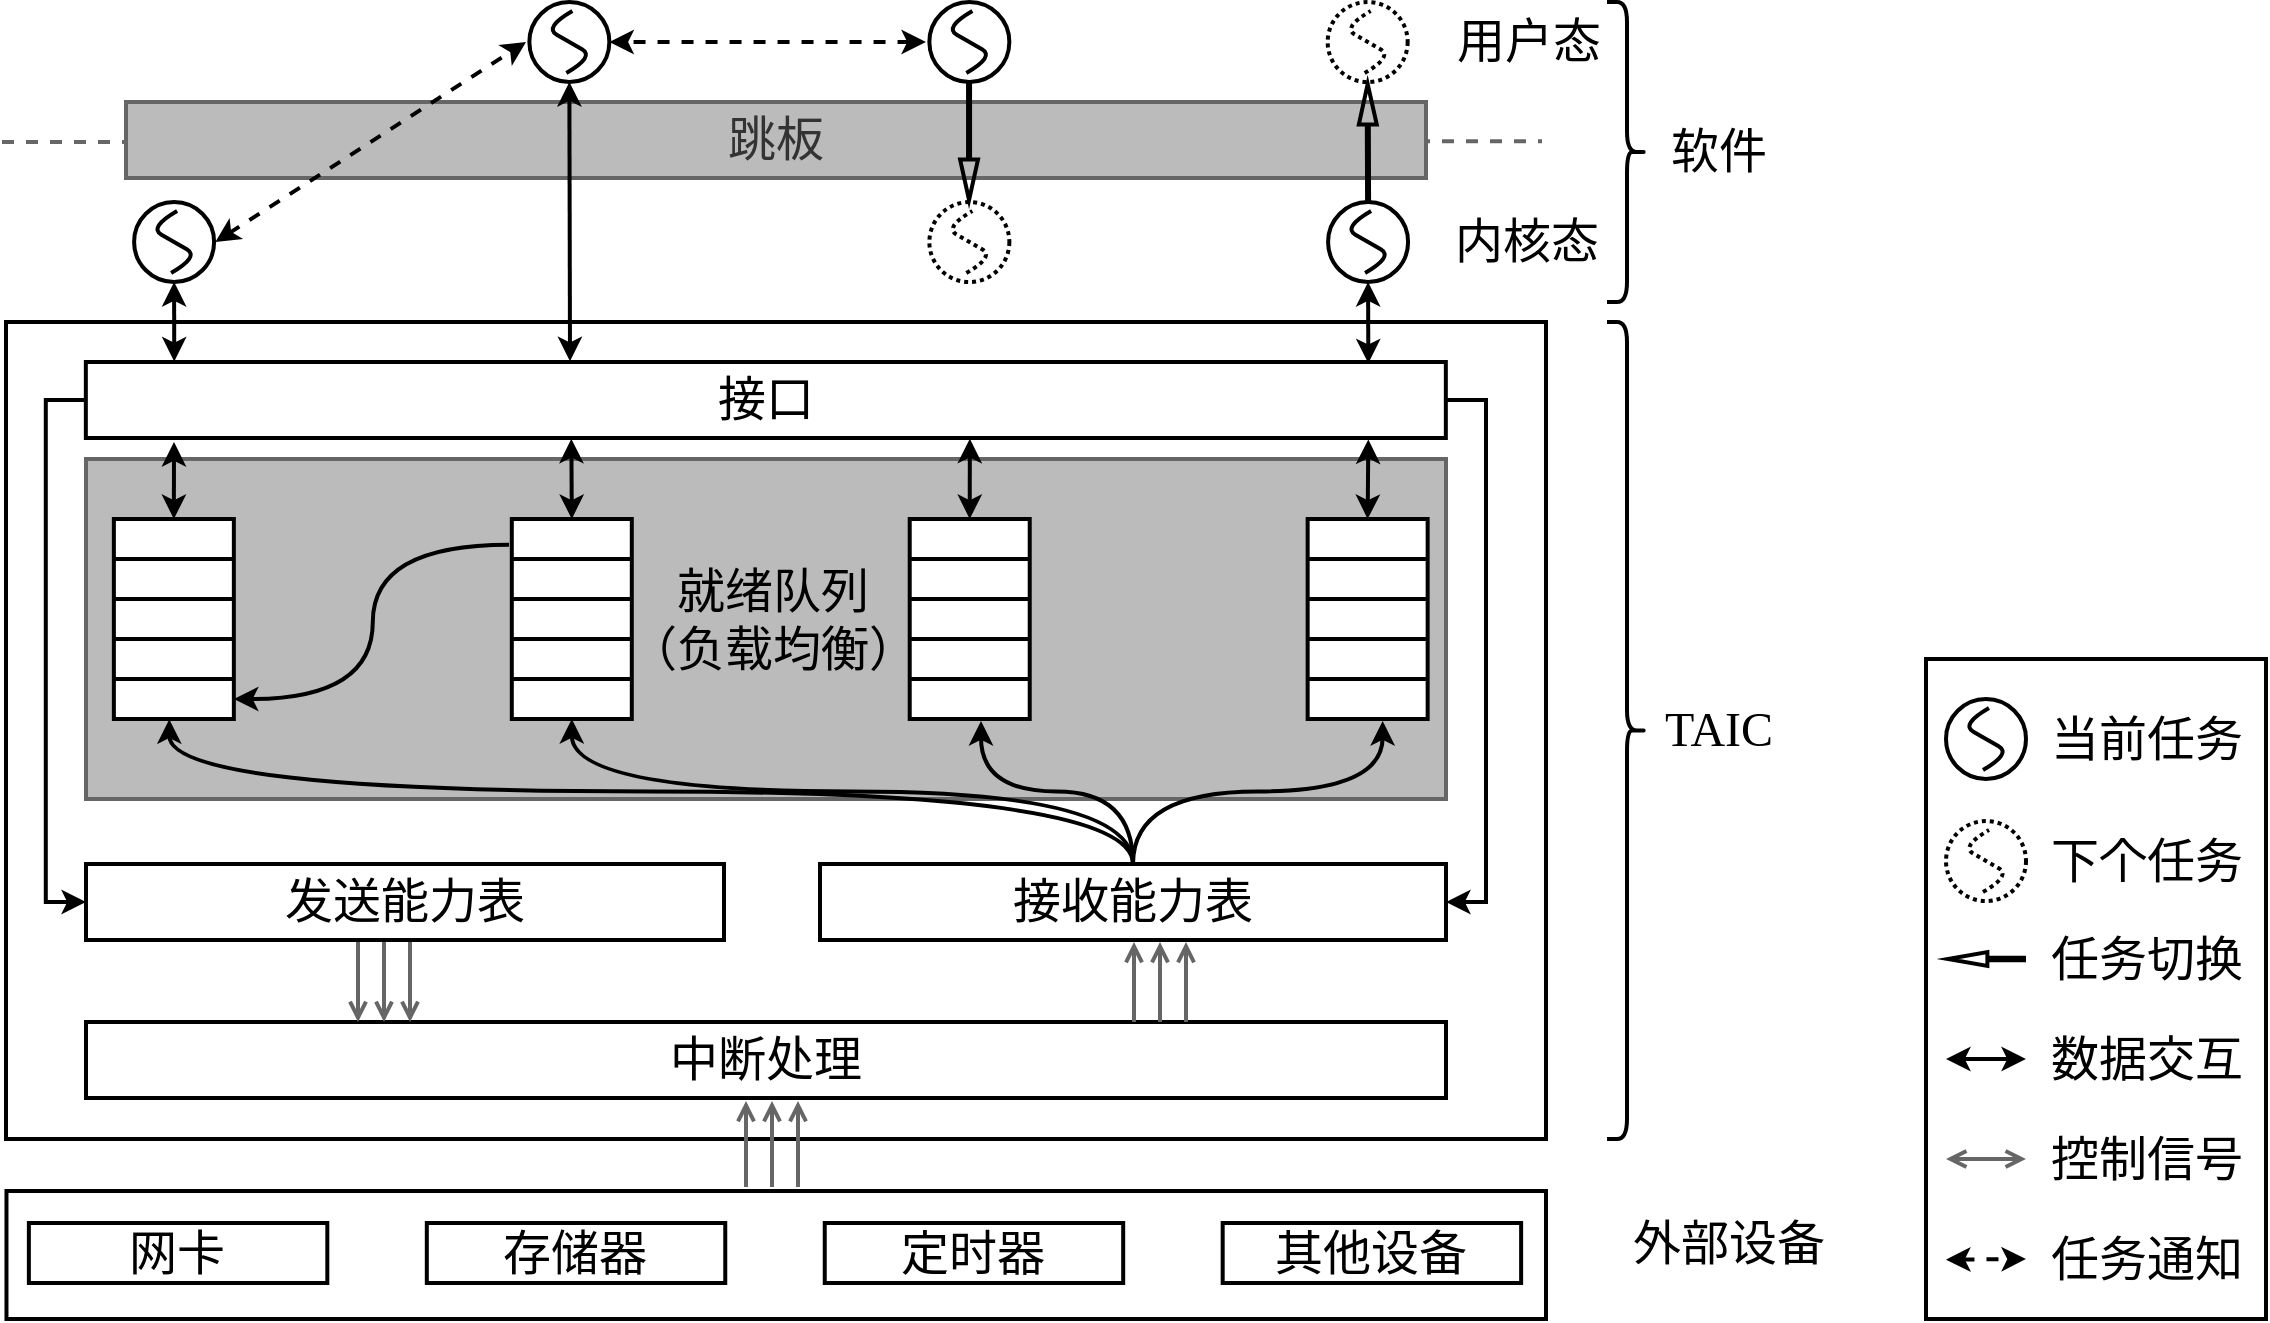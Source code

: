 <mxfile version="26.1.1">
  <diagram id="DHt9ZMiTIaIE02qvRX9q" name="第 1 页">
    <mxGraphModel dx="1434" dy="1954" grid="1" gridSize="10" guides="1" tooltips="1" connect="1" arrows="1" fold="1" page="1" pageScale="1" pageWidth="827" pageHeight="1169" math="0" shadow="0">
      <root>
        <mxCell id="0" />
        <mxCell id="1" parent="0" />
        <mxCell id="2" value="" style="rounded=0;whiteSpace=wrap;html=1;strokeWidth=2;fontFamily=宋体;fontSize=24;" parent="1" vertex="1">
          <mxGeometry x="130" y="-740" width="770" height="408.5" as="geometry" />
        </mxCell>
        <mxCell id="zeIqeqDCH-F1ztGzaZG--183" style="edgeStyle=orthogonalEdgeStyle;rounded=0;orthogonalLoop=1;jettySize=auto;html=1;exitX=1;exitY=0.5;exitDx=0;exitDy=0;entryX=1;entryY=0.5;entryDx=0;entryDy=0;strokeWidth=2;" parent="1" source="6" target="zeIqeqDCH-F1ztGzaZG--96" edge="1">
          <mxGeometry relative="1" as="geometry" />
        </mxCell>
        <mxCell id="zeIqeqDCH-F1ztGzaZG--184" style="edgeStyle=orthogonalEdgeStyle;rounded=0;orthogonalLoop=1;jettySize=auto;html=1;exitX=0;exitY=0.5;exitDx=0;exitDy=0;entryX=0;entryY=0.5;entryDx=0;entryDy=0;strokeWidth=2;" parent="1" source="6" target="zeIqeqDCH-F1ztGzaZG--91" edge="1">
          <mxGeometry relative="1" as="geometry" />
        </mxCell>
        <mxCell id="6" value="接口" style="rounded=0;whiteSpace=wrap;html=1;strokeWidth=2;fontFamily=宋体;fontSize=24;" parent="1" vertex="1">
          <mxGeometry x="169.92" y="-720" width="680" height="38" as="geometry" />
        </mxCell>
        <mxCell id="GP_2m2FubImY15Z5l0kA-69" value="中断处理" style="rounded=0;whiteSpace=wrap;html=1;strokeWidth=2;fontFamily=宋体;fontSize=24;" parent="1" vertex="1">
          <mxGeometry x="170" y="-390" width="680" height="38" as="geometry" />
        </mxCell>
        <mxCell id="GP_2m2FubImY15Z5l0kA-84" value="" style="group;fillColor=none;" parent="1" vertex="1" connectable="0">
          <mxGeometry x="500" y="-350.5" width="26" height="43" as="geometry" />
        </mxCell>
        <mxCell id="GP_2m2FubImY15Z5l0kA-85" value="" style="endArrow=open;html=1;strokeWidth=2;fontFamily=宋体;fontSize=24;entryX=0.245;entryY=-0.005;entryDx=0;entryDy=0;entryPerimeter=0;rounded=0;endFill=0;strokeColor=#666666;" parent="GP_2m2FubImY15Z5l0kA-84" edge="1">
          <mxGeometry width="50" height="50" relative="1" as="geometry">
            <mxPoint y="43" as="sourcePoint" />
            <mxPoint as="targetPoint" />
          </mxGeometry>
        </mxCell>
        <mxCell id="GP_2m2FubImY15Z5l0kA-86" value="" style="endArrow=open;html=1;strokeWidth=2;fontFamily=宋体;fontSize=24;entryX=0.224;entryY=-0.006;entryDx=0;entryDy=0;entryPerimeter=0;rounded=0;endFill=0;strokeColor=#666666;" parent="GP_2m2FubImY15Z5l0kA-84" edge="1">
          <mxGeometry width="50" height="50" relative="1" as="geometry">
            <mxPoint x="13" y="43" as="sourcePoint" />
            <mxPoint x="13" as="targetPoint" />
          </mxGeometry>
        </mxCell>
        <mxCell id="GP_2m2FubImY15Z5l0kA-87" value="" style="endArrow=open;html=1;strokeWidth=2;fontFamily=宋体;fontSize=24;entryX=0.203;entryY=-0.005;entryDx=0;entryDy=0;exitX=0.625;exitY=1.001;exitDx=0;exitDy=0;entryPerimeter=0;exitPerimeter=0;rounded=0;endFill=0;strokeColor=#666666;" parent="GP_2m2FubImY15Z5l0kA-84" edge="1">
          <mxGeometry width="50" height="50" relative="1" as="geometry">
            <mxPoint x="26" y="43" as="sourcePoint" />
            <mxPoint x="26" as="targetPoint" />
          </mxGeometry>
        </mxCell>
        <mxCell id="GP_2m2FubImY15Z5l0kA-114" value="" style="endArrow=none;html=1;rounded=0;strokeWidth=2;dashed=1;strokeColor=#666666;" parent="1" edge="1">
          <mxGeometry width="50" height="50" relative="1" as="geometry">
            <mxPoint x="128" y="-830" as="sourcePoint" />
            <mxPoint x="898" y="-830.34" as="targetPoint" />
          </mxGeometry>
        </mxCell>
        <mxCell id="GP_2m2FubImY15Z5l0kA-165" value="&lt;font style=&quot;font-size: 24px;&quot; face=&quot;Times New Roman&quot;&gt;TAIC&lt;/font&gt;" style="text;html=1;align=center;verticalAlign=middle;resizable=0;points=[];autosize=1;strokeColor=none;fillColor=none;" parent="1" vertex="1">
          <mxGeometry x="945.5" y="-555.75" width="80" height="40" as="geometry" />
        </mxCell>
        <mxCell id="GP_2m2FubImY15Z5l0kA-167" value="&lt;font face=&quot;宋体&quot; style=&quot;font-size: 24px;&quot;&gt;外部设备&lt;/font&gt;" style="text;html=1;align=center;verticalAlign=middle;resizable=0;points=[];autosize=1;strokeColor=none;fillColor=none;" parent="1" vertex="1">
          <mxGeometry x="930.5" y="-299.5" width="120" height="40" as="geometry" />
        </mxCell>
        <mxCell id="mDuoX1Sw4fGfqt7fVJSs-59" value="" style="rounded=0;whiteSpace=wrap;html=1;strokeWidth=2;fontFamily=宋体;fontSize=24;container=0;" parent="1" vertex="1">
          <mxGeometry x="130.24" y="-305.5" width="769.76" height="64" as="geometry" />
        </mxCell>
        <mxCell id="mDuoX1Sw4fGfqt7fVJSs-66" value="网卡" style="rounded=0;whiteSpace=wrap;html=1;strokeWidth=2;fontFamily=宋体;fontSize=24;container=0;" parent="1" vertex="1">
          <mxGeometry x="141.435" y="-289.5" width="149.226" height="30" as="geometry" />
        </mxCell>
        <mxCell id="mDuoX1Sw4fGfqt7fVJSs-75" value="存储器" style="rounded=0;whiteSpace=wrap;html=1;strokeWidth=2;fontFamily=宋体;fontSize=24;container=0;" parent="1" vertex="1">
          <mxGeometry x="340.403" y="-289.5" width="149.226" height="30" as="geometry" />
        </mxCell>
        <mxCell id="mDuoX1Sw4fGfqt7fVJSs-76" value="其他设备" style="rounded=0;whiteSpace=wrap;html=1;strokeWidth=2;fontFamily=宋体;fontSize=24;container=0;" parent="1" vertex="1">
          <mxGeometry x="738.339" y="-289.5" width="149.226" height="30" as="geometry" />
        </mxCell>
        <mxCell id="mDuoX1Sw4fGfqt7fVJSs-139" value="定时器" style="rounded=0;whiteSpace=wrap;html=1;strokeWidth=2;fontFamily=宋体;fontSize=24;container=0;" parent="1" vertex="1">
          <mxGeometry x="539.371" y="-289.5" width="149.226" height="30" as="geometry" />
        </mxCell>
        <mxCell id="GP_2m2FubImY15Z5l0kA-169" value="" style="shape=curlyBracket;whiteSpace=wrap;html=1;rounded=1;flipH=1;labelPosition=right;verticalLabelPosition=middle;align=left;verticalAlign=middle;strokeWidth=2;" parent="1" vertex="1">
          <mxGeometry x="930.5" y="-740" width="20" height="408.5" as="geometry" />
        </mxCell>
        <mxCell id="GP_2m2FubImY15Z5l0kA-172" value="&lt;font face=&quot;宋体&quot; style=&quot;font-size: 24px;&quot;&gt;用户态&lt;/font&gt;" style="text;html=1;align=center;verticalAlign=middle;resizable=0;points=[];autosize=1;strokeColor=none;fillColor=none;" parent="1" vertex="1">
          <mxGeometry x="840.83" y="-900" width="100" height="40" as="geometry" />
        </mxCell>
        <mxCell id="GP_2m2FubImY15Z5l0kA-204" value="&lt;font face=&quot;宋体&quot; style=&quot;font-size: 24px;&quot;&gt;内核态&lt;/font&gt;" style="text;html=1;align=center;verticalAlign=middle;resizable=0;points=[];autosize=1;strokeColor=none;fillColor=none;" parent="1" vertex="1">
          <mxGeometry x="840" y="-800" width="100" height="40" as="geometry" />
        </mxCell>
        <mxCell id="YLnGFqwV-hSvkrgjc1EF-27" value="&lt;span style=&quot;font-size: 24px;&quot;&gt;&lt;font face=&quot;宋体&quot;&gt;跳板&lt;/font&gt;&lt;/span&gt;" style="rounded=0;whiteSpace=wrap;html=1;strokeWidth=2;fillColor=#BBBBBB;strokeColor=#666666;fontColor=#333333;" parent="1" vertex="1">
          <mxGeometry x="190" y="-850" width="650" height="38" as="geometry" />
        </mxCell>
        <mxCell id="6C-AW-Vsd9dx6HvMhZMS-36" value="" style="shape=curlyBracket;whiteSpace=wrap;html=1;rounded=1;flipH=1;labelPosition=right;verticalLabelPosition=middle;align=left;verticalAlign=middle;strokeWidth=2;" parent="1" vertex="1">
          <mxGeometry x="930.5" y="-900" width="20" height="150" as="geometry" />
        </mxCell>
        <mxCell id="6C-AW-Vsd9dx6HvMhZMS-37" value="&lt;font face=&quot;宋体&quot; style=&quot;font-size: 24px;&quot;&gt;软件&lt;/font&gt;" style="text;html=1;align=center;verticalAlign=middle;resizable=0;points=[];autosize=1;strokeColor=none;fillColor=none;" parent="1" vertex="1">
          <mxGeometry x="950.5" y="-845" width="70" height="40" as="geometry" />
        </mxCell>
        <mxCell id="zeIqeqDCH-F1ztGzaZG--91" value="&lt;font style=&quot;font-size: 24px;&quot; face=&quot;宋体&quot;&gt;发送能力表&lt;/font&gt;" style="rounded=0;whiteSpace=wrap;html=1;strokeWidth=2;" parent="1" vertex="1">
          <mxGeometry x="170" y="-469" width="319" height="38" as="geometry" />
        </mxCell>
        <mxCell id="zeIqeqDCH-F1ztGzaZG--96" value="&lt;font style=&quot;font-size: 24px;&quot; face=&quot;宋体&quot;&gt;接收能力表&lt;/font&gt;" style="rounded=0;whiteSpace=wrap;html=1;strokeWidth=2;" parent="1" vertex="1">
          <mxGeometry x="537" y="-469" width="313" height="38" as="geometry" />
        </mxCell>
        <mxCell id="zeIqeqDCH-F1ztGzaZG--97" value="" style="group;fillColor=none;" parent="1" vertex="1" connectable="0">
          <mxGeometry x="694" y="-430" width="26" height="40" as="geometry" />
        </mxCell>
        <mxCell id="zeIqeqDCH-F1ztGzaZG--98" value="" style="endArrow=open;html=1;strokeWidth=2;fontFamily=宋体;fontSize=24;entryX=0.245;entryY=-0.005;entryDx=0;entryDy=0;entryPerimeter=0;rounded=0;endFill=0;strokeColor=#666666;" parent="zeIqeqDCH-F1ztGzaZG--97" edge="1">
          <mxGeometry width="50" height="50" relative="1" as="geometry">
            <mxPoint y="40" as="sourcePoint" />
            <mxPoint as="targetPoint" />
          </mxGeometry>
        </mxCell>
        <mxCell id="zeIqeqDCH-F1ztGzaZG--99" value="" style="endArrow=open;html=1;strokeWidth=2;fontFamily=宋体;fontSize=24;entryX=0.224;entryY=-0.006;entryDx=0;entryDy=0;entryPerimeter=0;rounded=0;endFill=0;strokeColor=#666666;" parent="zeIqeqDCH-F1ztGzaZG--97" edge="1">
          <mxGeometry width="50" height="50" relative="1" as="geometry">
            <mxPoint x="13" y="40" as="sourcePoint" />
            <mxPoint x="13" as="targetPoint" />
          </mxGeometry>
        </mxCell>
        <mxCell id="zeIqeqDCH-F1ztGzaZG--100" value="" style="endArrow=open;html=1;strokeWidth=2;fontFamily=宋体;fontSize=24;entryX=0.203;entryY=-0.005;entryDx=0;entryDy=0;exitX=0.625;exitY=1.001;exitDx=0;exitDy=0;entryPerimeter=0;exitPerimeter=0;rounded=0;endFill=0;strokeColor=#666666;" parent="zeIqeqDCH-F1ztGzaZG--97" edge="1">
          <mxGeometry width="50" height="50" relative="1" as="geometry">
            <mxPoint x="26" y="40" as="sourcePoint" />
            <mxPoint x="26" as="targetPoint" />
          </mxGeometry>
        </mxCell>
        <mxCell id="zeIqeqDCH-F1ztGzaZG--101" value="" style="group;fillColor=none;rotation=-180;" parent="1" vertex="1" connectable="0">
          <mxGeometry x="306" y="-430" width="26" height="40" as="geometry" />
        </mxCell>
        <mxCell id="zeIqeqDCH-F1ztGzaZG--102" value="" style="endArrow=open;html=1;strokeWidth=2;fontFamily=宋体;fontSize=24;entryX=0.245;entryY=-0.005;entryDx=0;entryDy=0;entryPerimeter=0;rounded=0;endFill=0;strokeColor=#666666;" parent="zeIqeqDCH-F1ztGzaZG--101" edge="1">
          <mxGeometry width="50" height="50" relative="1" as="geometry">
            <mxPoint x="26" as="sourcePoint" />
            <mxPoint x="26" y="40" as="targetPoint" />
          </mxGeometry>
        </mxCell>
        <mxCell id="zeIqeqDCH-F1ztGzaZG--103" value="" style="endArrow=open;html=1;strokeWidth=2;fontFamily=宋体;fontSize=24;entryX=0.224;entryY=-0.006;entryDx=0;entryDy=0;entryPerimeter=0;rounded=0;endFill=0;strokeColor=#666666;" parent="zeIqeqDCH-F1ztGzaZG--101" edge="1">
          <mxGeometry width="50" height="50" relative="1" as="geometry">
            <mxPoint x="13" as="sourcePoint" />
            <mxPoint x="13" y="40" as="targetPoint" />
          </mxGeometry>
        </mxCell>
        <mxCell id="zeIqeqDCH-F1ztGzaZG--104" value="" style="endArrow=open;html=1;strokeWidth=2;fontFamily=宋体;fontSize=24;entryX=0.203;entryY=-0.005;entryDx=0;entryDy=0;exitX=0.625;exitY=1.001;exitDx=0;exitDy=0;entryPerimeter=0;exitPerimeter=0;rounded=0;endFill=0;strokeColor=#666666;" parent="zeIqeqDCH-F1ztGzaZG--101" edge="1">
          <mxGeometry width="50" height="50" relative="1" as="geometry">
            <mxPoint as="sourcePoint" />
            <mxPoint y="40" as="targetPoint" />
          </mxGeometry>
        </mxCell>
        <mxCell id="zeIqeqDCH-F1ztGzaZG--70" value="" style="rounded=0;whiteSpace=wrap;html=1;strokeWidth=2;fillColor=#BBBBBB;fontColor=#333333;strokeColor=#666666;" parent="1" vertex="1">
          <mxGeometry x="170" y="-671.5" width="680" height="170" as="geometry" />
        </mxCell>
        <mxCell id="zeIqeqDCH-F1ztGzaZG--22" value="" style="shape=table;startSize=0;container=1;collapsible=0;childLayout=tableLayout;strokeWidth=2;" parent="1" vertex="1">
          <mxGeometry x="183.93" y="-641.5" width="60" height="100" as="geometry" />
        </mxCell>
        <mxCell id="zeIqeqDCH-F1ztGzaZG--23" value="" style="shape=tableRow;horizontal=0;startSize=0;swimlaneHead=0;swimlaneBody=0;strokeColor=inherit;top=0;left=0;bottom=0;right=0;collapsible=0;dropTarget=0;fillColor=none;points=[[0,0.5],[1,0.5]];portConstraint=eastwest;" parent="zeIqeqDCH-F1ztGzaZG--22" vertex="1">
          <mxGeometry width="60" height="20" as="geometry" />
        </mxCell>
        <mxCell id="zeIqeqDCH-F1ztGzaZG--24" value="" style="shape=partialRectangle;html=1;whiteSpace=wrap;connectable=0;strokeColor=inherit;overflow=hidden;fillColor=none;top=0;left=0;bottom=0;right=0;pointerEvents=1;" parent="zeIqeqDCH-F1ztGzaZG--23" vertex="1">
          <mxGeometry width="60" height="20" as="geometry">
            <mxRectangle width="60" height="20" as="alternateBounds" />
          </mxGeometry>
        </mxCell>
        <mxCell id="zeIqeqDCH-F1ztGzaZG--25" value="" style="shape=tableRow;horizontal=0;startSize=0;swimlaneHead=0;swimlaneBody=0;strokeColor=inherit;top=0;left=0;bottom=0;right=0;collapsible=0;dropTarget=0;fillColor=none;points=[[0,0.5],[1,0.5]];portConstraint=eastwest;" parent="zeIqeqDCH-F1ztGzaZG--22" vertex="1">
          <mxGeometry y="20" width="60" height="20" as="geometry" />
        </mxCell>
        <mxCell id="zeIqeqDCH-F1ztGzaZG--26" value="" style="shape=partialRectangle;html=1;whiteSpace=wrap;connectable=0;strokeColor=inherit;overflow=hidden;fillColor=none;top=0;left=0;bottom=0;right=0;pointerEvents=1;" parent="zeIqeqDCH-F1ztGzaZG--25" vertex="1">
          <mxGeometry width="60" height="20" as="geometry">
            <mxRectangle width="60" height="20" as="alternateBounds" />
          </mxGeometry>
        </mxCell>
        <mxCell id="zeIqeqDCH-F1ztGzaZG--27" value="" style="shape=tableRow;horizontal=0;startSize=0;swimlaneHead=0;swimlaneBody=0;strokeColor=inherit;top=0;left=0;bottom=0;right=0;collapsible=0;dropTarget=0;fillColor=none;points=[[0,0.5],[1,0.5]];portConstraint=eastwest;" parent="zeIqeqDCH-F1ztGzaZG--22" vertex="1">
          <mxGeometry y="40" width="60" height="20" as="geometry" />
        </mxCell>
        <mxCell id="zeIqeqDCH-F1ztGzaZG--28" value="" style="shape=partialRectangle;html=1;whiteSpace=wrap;connectable=0;strokeColor=inherit;overflow=hidden;fillColor=none;top=0;left=0;bottom=0;right=0;pointerEvents=1;" parent="zeIqeqDCH-F1ztGzaZG--27" vertex="1">
          <mxGeometry width="60" height="20" as="geometry">
            <mxRectangle width="60" height="20" as="alternateBounds" />
          </mxGeometry>
        </mxCell>
        <mxCell id="zeIqeqDCH-F1ztGzaZG--29" value="" style="shape=tableRow;horizontal=0;startSize=0;swimlaneHead=0;swimlaneBody=0;strokeColor=inherit;top=0;left=0;bottom=0;right=0;collapsible=0;dropTarget=0;fillColor=none;points=[[0,0.5],[1,0.5]];portConstraint=eastwest;" parent="zeIqeqDCH-F1ztGzaZG--22" vertex="1">
          <mxGeometry y="60" width="60" height="20" as="geometry" />
        </mxCell>
        <mxCell id="zeIqeqDCH-F1ztGzaZG--30" value="" style="shape=partialRectangle;html=1;whiteSpace=wrap;connectable=0;strokeColor=inherit;overflow=hidden;fillColor=none;top=0;left=0;bottom=0;right=0;pointerEvents=1;" parent="zeIqeqDCH-F1ztGzaZG--29" vertex="1">
          <mxGeometry width="60" height="20" as="geometry">
            <mxRectangle width="60" height="20" as="alternateBounds" />
          </mxGeometry>
        </mxCell>
        <mxCell id="zeIqeqDCH-F1ztGzaZG--31" value="" style="shape=tableRow;horizontal=0;startSize=0;swimlaneHead=0;swimlaneBody=0;strokeColor=inherit;top=0;left=0;bottom=0;right=0;collapsible=0;dropTarget=0;fillColor=none;points=[[0,0.5],[1,0.5]];portConstraint=eastwest;" parent="zeIqeqDCH-F1ztGzaZG--22" vertex="1">
          <mxGeometry y="80" width="60" height="20" as="geometry" />
        </mxCell>
        <mxCell id="zeIqeqDCH-F1ztGzaZG--32" value="" style="shape=partialRectangle;html=1;whiteSpace=wrap;connectable=0;strokeColor=inherit;overflow=hidden;fillColor=none;top=0;left=0;bottom=0;right=0;pointerEvents=1;" parent="zeIqeqDCH-F1ztGzaZG--31" vertex="1">
          <mxGeometry width="60" height="20" as="geometry">
            <mxRectangle width="60" height="20" as="alternateBounds" />
          </mxGeometry>
        </mxCell>
        <mxCell id="zeIqeqDCH-F1ztGzaZG--130" style="rounded=0;orthogonalLoop=1;jettySize=auto;html=1;exitX=0.5;exitY=0;exitDx=0;exitDy=0;strokeWidth=2;startArrow=classic;startFill=1;entryX=0.357;entryY=1.011;entryDx=0;entryDy=0;entryPerimeter=0;" parent="1" source="zeIqeqDCH-F1ztGzaZG--33" target="6" edge="1">
          <mxGeometry relative="1" as="geometry">
            <mxPoint x="413" y="-680" as="targetPoint" />
          </mxGeometry>
        </mxCell>
        <mxCell id="zeIqeqDCH-F1ztGzaZG--33" value="" style="shape=table;startSize=0;container=1;collapsible=0;childLayout=tableLayout;strokeWidth=2;" parent="1" vertex="1">
          <mxGeometry x="382.9" y="-641.5" width="60" height="100" as="geometry" />
        </mxCell>
        <mxCell id="zeIqeqDCH-F1ztGzaZG--34" value="" style="shape=tableRow;horizontal=0;startSize=0;swimlaneHead=0;swimlaneBody=0;strokeColor=inherit;top=0;left=0;bottom=0;right=0;collapsible=0;dropTarget=0;fillColor=none;points=[[0,0.5],[1,0.5]];portConstraint=eastwest;" parent="zeIqeqDCH-F1ztGzaZG--33" vertex="1">
          <mxGeometry width="60" height="20" as="geometry" />
        </mxCell>
        <mxCell id="zeIqeqDCH-F1ztGzaZG--35" value="" style="shape=partialRectangle;html=1;whiteSpace=wrap;connectable=0;strokeColor=inherit;overflow=hidden;fillColor=none;top=0;left=0;bottom=0;right=0;pointerEvents=1;" parent="zeIqeqDCH-F1ztGzaZG--34" vertex="1">
          <mxGeometry width="60" height="20" as="geometry">
            <mxRectangle width="60" height="20" as="alternateBounds" />
          </mxGeometry>
        </mxCell>
        <mxCell id="zeIqeqDCH-F1ztGzaZG--36" value="" style="shape=tableRow;horizontal=0;startSize=0;swimlaneHead=0;swimlaneBody=0;strokeColor=inherit;top=0;left=0;bottom=0;right=0;collapsible=0;dropTarget=0;fillColor=none;points=[[0,0.5],[1,0.5]];portConstraint=eastwest;" parent="zeIqeqDCH-F1ztGzaZG--33" vertex="1">
          <mxGeometry y="20" width="60" height="20" as="geometry" />
        </mxCell>
        <mxCell id="zeIqeqDCH-F1ztGzaZG--37" value="" style="shape=partialRectangle;html=1;whiteSpace=wrap;connectable=0;strokeColor=inherit;overflow=hidden;fillColor=none;top=0;left=0;bottom=0;right=0;pointerEvents=1;" parent="zeIqeqDCH-F1ztGzaZG--36" vertex="1">
          <mxGeometry width="60" height="20" as="geometry">
            <mxRectangle width="60" height="20" as="alternateBounds" />
          </mxGeometry>
        </mxCell>
        <mxCell id="zeIqeqDCH-F1ztGzaZG--38" value="" style="shape=tableRow;horizontal=0;startSize=0;swimlaneHead=0;swimlaneBody=0;strokeColor=inherit;top=0;left=0;bottom=0;right=0;collapsible=0;dropTarget=0;fillColor=none;points=[[0,0.5],[1,0.5]];portConstraint=eastwest;" parent="zeIqeqDCH-F1ztGzaZG--33" vertex="1">
          <mxGeometry y="40" width="60" height="20" as="geometry" />
        </mxCell>
        <mxCell id="zeIqeqDCH-F1ztGzaZG--39" value="" style="shape=partialRectangle;html=1;whiteSpace=wrap;connectable=0;strokeColor=inherit;overflow=hidden;fillColor=none;top=0;left=0;bottom=0;right=0;pointerEvents=1;" parent="zeIqeqDCH-F1ztGzaZG--38" vertex="1">
          <mxGeometry width="60" height="20" as="geometry">
            <mxRectangle width="60" height="20" as="alternateBounds" />
          </mxGeometry>
        </mxCell>
        <mxCell id="zeIqeqDCH-F1ztGzaZG--40" value="" style="shape=tableRow;horizontal=0;startSize=0;swimlaneHead=0;swimlaneBody=0;strokeColor=inherit;top=0;left=0;bottom=0;right=0;collapsible=0;dropTarget=0;fillColor=none;points=[[0,0.5],[1,0.5]];portConstraint=eastwest;" parent="zeIqeqDCH-F1ztGzaZG--33" vertex="1">
          <mxGeometry y="60" width="60" height="20" as="geometry" />
        </mxCell>
        <mxCell id="zeIqeqDCH-F1ztGzaZG--41" value="" style="shape=partialRectangle;html=1;whiteSpace=wrap;connectable=0;strokeColor=inherit;overflow=hidden;fillColor=none;top=0;left=0;bottom=0;right=0;pointerEvents=1;" parent="zeIqeqDCH-F1ztGzaZG--40" vertex="1">
          <mxGeometry width="60" height="20" as="geometry">
            <mxRectangle width="60" height="20" as="alternateBounds" />
          </mxGeometry>
        </mxCell>
        <mxCell id="zeIqeqDCH-F1ztGzaZG--42" value="" style="shape=tableRow;horizontal=0;startSize=0;swimlaneHead=0;swimlaneBody=0;strokeColor=inherit;top=0;left=0;bottom=0;right=0;collapsible=0;dropTarget=0;fillColor=none;points=[[0,0.5],[1,0.5]];portConstraint=eastwest;" parent="zeIqeqDCH-F1ztGzaZG--33" vertex="1">
          <mxGeometry y="80" width="60" height="20" as="geometry" />
        </mxCell>
        <mxCell id="zeIqeqDCH-F1ztGzaZG--43" value="" style="shape=partialRectangle;html=1;whiteSpace=wrap;connectable=0;strokeColor=inherit;overflow=hidden;fillColor=none;top=0;left=0;bottom=0;right=0;pointerEvents=1;" parent="zeIqeqDCH-F1ztGzaZG--42" vertex="1">
          <mxGeometry width="60" height="20" as="geometry">
            <mxRectangle width="60" height="20" as="alternateBounds" />
          </mxGeometry>
        </mxCell>
        <mxCell id="zeIqeqDCH-F1ztGzaZG--131" style="rounded=0;orthogonalLoop=1;jettySize=auto;html=1;exitX=0.5;exitY=0;exitDx=0;exitDy=0;entryX=0.65;entryY=1.009;entryDx=0;entryDy=0;strokeWidth=2;startArrow=classic;startFill=1;entryPerimeter=0;" parent="1" source="zeIqeqDCH-F1ztGzaZG--44" target="6" edge="1">
          <mxGeometry relative="1" as="geometry" />
        </mxCell>
        <mxCell id="zeIqeqDCH-F1ztGzaZG--44" value="" style="shape=table;startSize=0;container=1;collapsible=0;childLayout=tableLayout;strokeWidth=2;" parent="1" vertex="1">
          <mxGeometry x="581.86" y="-641.5" width="60" height="100" as="geometry" />
        </mxCell>
        <mxCell id="zeIqeqDCH-F1ztGzaZG--45" value="" style="shape=tableRow;horizontal=0;startSize=0;swimlaneHead=0;swimlaneBody=0;strokeColor=inherit;top=0;left=0;bottom=0;right=0;collapsible=0;dropTarget=0;fillColor=none;points=[[0,0.5],[1,0.5]];portConstraint=eastwest;" parent="zeIqeqDCH-F1ztGzaZG--44" vertex="1">
          <mxGeometry width="60" height="20" as="geometry" />
        </mxCell>
        <mxCell id="zeIqeqDCH-F1ztGzaZG--46" value="" style="shape=partialRectangle;html=1;whiteSpace=wrap;connectable=0;strokeColor=inherit;overflow=hidden;fillColor=none;top=0;left=0;bottom=0;right=0;pointerEvents=1;" parent="zeIqeqDCH-F1ztGzaZG--45" vertex="1">
          <mxGeometry width="60" height="20" as="geometry">
            <mxRectangle width="60" height="20" as="alternateBounds" />
          </mxGeometry>
        </mxCell>
        <mxCell id="zeIqeqDCH-F1ztGzaZG--47" value="" style="shape=tableRow;horizontal=0;startSize=0;swimlaneHead=0;swimlaneBody=0;strokeColor=inherit;top=0;left=0;bottom=0;right=0;collapsible=0;dropTarget=0;fillColor=none;points=[[0,0.5],[1,0.5]];portConstraint=eastwest;" parent="zeIqeqDCH-F1ztGzaZG--44" vertex="1">
          <mxGeometry y="20" width="60" height="20" as="geometry" />
        </mxCell>
        <mxCell id="zeIqeqDCH-F1ztGzaZG--48" value="" style="shape=partialRectangle;html=1;whiteSpace=wrap;connectable=0;strokeColor=inherit;overflow=hidden;fillColor=none;top=0;left=0;bottom=0;right=0;pointerEvents=1;" parent="zeIqeqDCH-F1ztGzaZG--47" vertex="1">
          <mxGeometry width="60" height="20" as="geometry">
            <mxRectangle width="60" height="20" as="alternateBounds" />
          </mxGeometry>
        </mxCell>
        <mxCell id="zeIqeqDCH-F1ztGzaZG--49" value="" style="shape=tableRow;horizontal=0;startSize=0;swimlaneHead=0;swimlaneBody=0;strokeColor=inherit;top=0;left=0;bottom=0;right=0;collapsible=0;dropTarget=0;fillColor=none;points=[[0,0.5],[1,0.5]];portConstraint=eastwest;" parent="zeIqeqDCH-F1ztGzaZG--44" vertex="1">
          <mxGeometry y="40" width="60" height="20" as="geometry" />
        </mxCell>
        <mxCell id="zeIqeqDCH-F1ztGzaZG--50" value="" style="shape=partialRectangle;html=1;whiteSpace=wrap;connectable=0;strokeColor=inherit;overflow=hidden;fillColor=none;top=0;left=0;bottom=0;right=0;pointerEvents=1;" parent="zeIqeqDCH-F1ztGzaZG--49" vertex="1">
          <mxGeometry width="60" height="20" as="geometry">
            <mxRectangle width="60" height="20" as="alternateBounds" />
          </mxGeometry>
        </mxCell>
        <mxCell id="zeIqeqDCH-F1ztGzaZG--51" value="" style="shape=tableRow;horizontal=0;startSize=0;swimlaneHead=0;swimlaneBody=0;strokeColor=inherit;top=0;left=0;bottom=0;right=0;collapsible=0;dropTarget=0;fillColor=none;points=[[0,0.5],[1,0.5]];portConstraint=eastwest;" parent="zeIqeqDCH-F1ztGzaZG--44" vertex="1">
          <mxGeometry y="60" width="60" height="20" as="geometry" />
        </mxCell>
        <mxCell id="zeIqeqDCH-F1ztGzaZG--52" value="" style="shape=partialRectangle;html=1;whiteSpace=wrap;connectable=0;strokeColor=inherit;overflow=hidden;fillColor=none;top=0;left=0;bottom=0;right=0;pointerEvents=1;" parent="zeIqeqDCH-F1ztGzaZG--51" vertex="1">
          <mxGeometry width="60" height="20" as="geometry">
            <mxRectangle width="60" height="20" as="alternateBounds" />
          </mxGeometry>
        </mxCell>
        <mxCell id="zeIqeqDCH-F1ztGzaZG--53" value="" style="shape=tableRow;horizontal=0;startSize=0;swimlaneHead=0;swimlaneBody=0;strokeColor=inherit;top=0;left=0;bottom=0;right=0;collapsible=0;dropTarget=0;fillColor=none;points=[[0,0.5],[1,0.5]];portConstraint=eastwest;" parent="zeIqeqDCH-F1ztGzaZG--44" vertex="1">
          <mxGeometry y="80" width="60" height="20" as="geometry" />
        </mxCell>
        <mxCell id="zeIqeqDCH-F1ztGzaZG--54" value="" style="shape=partialRectangle;html=1;whiteSpace=wrap;connectable=0;strokeColor=inherit;overflow=hidden;fillColor=none;top=0;left=0;bottom=0;right=0;pointerEvents=1;" parent="zeIqeqDCH-F1ztGzaZG--53" vertex="1">
          <mxGeometry width="60" height="20" as="geometry">
            <mxRectangle width="60" height="20" as="alternateBounds" />
          </mxGeometry>
        </mxCell>
        <mxCell id="zeIqeqDCH-F1ztGzaZG--132" style="rounded=0;orthogonalLoop=1;jettySize=auto;html=1;exitX=0.5;exitY=0;exitDx=0;exitDy=0;strokeWidth=2;startArrow=classic;startFill=1;entryX=0.943;entryY=1.02;entryDx=0;entryDy=0;entryPerimeter=0;" parent="1" source="zeIqeqDCH-F1ztGzaZG--55" target="6" edge="1">
          <mxGeometry relative="1" as="geometry">
            <mxPoint x="811" y="-696" as="targetPoint" />
          </mxGeometry>
        </mxCell>
        <mxCell id="zeIqeqDCH-F1ztGzaZG--55" value="" style="shape=table;startSize=0;container=1;collapsible=0;childLayout=tableLayout;strokeWidth=2;" parent="1" vertex="1">
          <mxGeometry x="780.83" y="-641.5" width="60" height="100" as="geometry" />
        </mxCell>
        <mxCell id="zeIqeqDCH-F1ztGzaZG--56" value="" style="shape=tableRow;horizontal=0;startSize=0;swimlaneHead=0;swimlaneBody=0;strokeColor=inherit;top=0;left=0;bottom=0;right=0;collapsible=0;dropTarget=0;fillColor=none;points=[[0,0.5],[1,0.5]];portConstraint=eastwest;" parent="zeIqeqDCH-F1ztGzaZG--55" vertex="1">
          <mxGeometry width="60" height="20" as="geometry" />
        </mxCell>
        <mxCell id="zeIqeqDCH-F1ztGzaZG--57" value="" style="shape=partialRectangle;html=1;whiteSpace=wrap;connectable=0;strokeColor=inherit;overflow=hidden;fillColor=none;top=0;left=0;bottom=0;right=0;pointerEvents=1;strokeWidth=2;" parent="zeIqeqDCH-F1ztGzaZG--56" vertex="1">
          <mxGeometry width="60" height="20" as="geometry">
            <mxRectangle width="60" height="20" as="alternateBounds" />
          </mxGeometry>
        </mxCell>
        <mxCell id="zeIqeqDCH-F1ztGzaZG--58" value="" style="shape=tableRow;horizontal=0;startSize=0;swimlaneHead=0;swimlaneBody=0;strokeColor=inherit;top=0;left=0;bottom=0;right=0;collapsible=0;dropTarget=0;fillColor=none;points=[[0,0.5],[1,0.5]];portConstraint=eastwest;" parent="zeIqeqDCH-F1ztGzaZG--55" vertex="1">
          <mxGeometry y="20" width="60" height="20" as="geometry" />
        </mxCell>
        <mxCell id="zeIqeqDCH-F1ztGzaZG--59" value="" style="shape=partialRectangle;html=1;whiteSpace=wrap;connectable=0;strokeColor=inherit;overflow=hidden;fillColor=none;top=0;left=0;bottom=0;right=0;pointerEvents=1;" parent="zeIqeqDCH-F1ztGzaZG--58" vertex="1">
          <mxGeometry width="60" height="20" as="geometry">
            <mxRectangle width="60" height="20" as="alternateBounds" />
          </mxGeometry>
        </mxCell>
        <mxCell id="zeIqeqDCH-F1ztGzaZG--60" value="" style="shape=tableRow;horizontal=0;startSize=0;swimlaneHead=0;swimlaneBody=0;strokeColor=inherit;top=0;left=0;bottom=0;right=0;collapsible=0;dropTarget=0;fillColor=none;points=[[0,0.5],[1,0.5]];portConstraint=eastwest;" parent="zeIqeqDCH-F1ztGzaZG--55" vertex="1">
          <mxGeometry y="40" width="60" height="20" as="geometry" />
        </mxCell>
        <mxCell id="zeIqeqDCH-F1ztGzaZG--61" value="" style="shape=partialRectangle;html=1;whiteSpace=wrap;connectable=0;strokeColor=inherit;overflow=hidden;fillColor=none;top=0;left=0;bottom=0;right=0;pointerEvents=1;" parent="zeIqeqDCH-F1ztGzaZG--60" vertex="1">
          <mxGeometry width="60" height="20" as="geometry">
            <mxRectangle width="60" height="20" as="alternateBounds" />
          </mxGeometry>
        </mxCell>
        <mxCell id="zeIqeqDCH-F1ztGzaZG--62" value="" style="shape=tableRow;horizontal=0;startSize=0;swimlaneHead=0;swimlaneBody=0;strokeColor=inherit;top=0;left=0;bottom=0;right=0;collapsible=0;dropTarget=0;fillColor=none;points=[[0,0.5],[1,0.5]];portConstraint=eastwest;" parent="zeIqeqDCH-F1ztGzaZG--55" vertex="1">
          <mxGeometry y="60" width="60" height="20" as="geometry" />
        </mxCell>
        <mxCell id="zeIqeqDCH-F1ztGzaZG--63" value="" style="shape=partialRectangle;html=1;whiteSpace=wrap;connectable=0;strokeColor=inherit;overflow=hidden;fillColor=none;top=0;left=0;bottom=0;right=0;pointerEvents=1;" parent="zeIqeqDCH-F1ztGzaZG--62" vertex="1">
          <mxGeometry width="60" height="20" as="geometry">
            <mxRectangle width="60" height="20" as="alternateBounds" />
          </mxGeometry>
        </mxCell>
        <mxCell id="zeIqeqDCH-F1ztGzaZG--64" value="" style="shape=tableRow;horizontal=0;startSize=0;swimlaneHead=0;swimlaneBody=0;strokeColor=inherit;top=0;left=0;bottom=0;right=0;collapsible=0;dropTarget=0;fillColor=none;points=[[0,0.5],[1,0.5]];portConstraint=eastwest;" parent="zeIqeqDCH-F1ztGzaZG--55" vertex="1">
          <mxGeometry y="80" width="60" height="20" as="geometry" />
        </mxCell>
        <mxCell id="zeIqeqDCH-F1ztGzaZG--65" value="" style="shape=partialRectangle;html=1;whiteSpace=wrap;connectable=0;strokeColor=inherit;overflow=hidden;fillColor=none;top=0;left=0;bottom=0;right=0;pointerEvents=1;" parent="zeIqeqDCH-F1ztGzaZG--64" vertex="1">
          <mxGeometry width="60" height="20" as="geometry">
            <mxRectangle width="60" height="20" as="alternateBounds" />
          </mxGeometry>
        </mxCell>
        <mxCell id="zeIqeqDCH-F1ztGzaZG--105" value="&lt;font style=&quot;font-size: 24px;&quot; face=&quot;宋体&quot;&gt;就绪队列&lt;/font&gt;&lt;div&gt;&lt;font style=&quot;font-size: 24px;&quot; face=&quot;宋体&quot;&gt;（负载均衡）&lt;/font&gt;&lt;/div&gt;" style="text;html=1;align=center;verticalAlign=middle;whiteSpace=wrap;rounded=0;" parent="1" vertex="1">
          <mxGeometry x="436.5" y="-606.5" width="153" height="30" as="geometry" />
        </mxCell>
        <mxCell id="zeIqeqDCH-F1ztGzaZG--106" value="" style="endArrow=classic;html=1;rounded=0;edgeStyle=orthogonalEdgeStyle;curved=1;exitX=-0.023;exitY=0.129;exitDx=0;exitDy=0;exitPerimeter=0;entryX=1;entryY=0.5;entryDx=0;entryDy=0;strokeWidth=2;" parent="1" source="zeIqeqDCH-F1ztGzaZG--33" target="zeIqeqDCH-F1ztGzaZG--31" edge="1">
          <mxGeometry width="50" height="50" relative="1" as="geometry">
            <mxPoint x="297.38" y="-552.5" as="sourcePoint" />
            <mxPoint x="347.38" y="-602.5" as="targetPoint" />
          </mxGeometry>
        </mxCell>
        <mxCell id="zeIqeqDCH-F1ztGzaZG--129" value="" style="endArrow=classic;startArrow=classic;html=1;rounded=0;exitX=0.5;exitY=0;exitDx=0;exitDy=0;strokeWidth=2;" parent="1" source="zeIqeqDCH-F1ztGzaZG--22" edge="1">
          <mxGeometry width="50" height="50" relative="1" as="geometry">
            <mxPoint x="460" y="-620" as="sourcePoint" />
            <mxPoint x="214" y="-680" as="targetPoint" />
          </mxGeometry>
        </mxCell>
        <mxCell id="zeIqeqDCH-F1ztGzaZG--153" value="" style="group" parent="1" vertex="1" connectable="0">
          <mxGeometry x="194.05" y="-800" width="40" height="40" as="geometry" />
        </mxCell>
        <mxCell id="zeIqeqDCH-F1ztGzaZG--154" value="" style="ellipse;whiteSpace=wrap;html=1;aspect=fixed;strokeWidth=2;rotation=0;container=0;" parent="zeIqeqDCH-F1ztGzaZG--153" vertex="1">
          <mxGeometry width="40" height="40" as="geometry" />
        </mxCell>
        <mxCell id="zeIqeqDCH-F1ztGzaZG--155" value="" style="edgeStyle=isometricEdgeStyle;endArrow=none;html=1;rounded=0;curved=1;strokeWidth=2;" parent="zeIqeqDCH-F1ztGzaZG--153" edge="1">
          <mxGeometry width="50" height="100" relative="1" as="geometry">
            <mxPoint x="18.5" y="35.5" as="sourcePoint" />
            <mxPoint x="21.5" y="4.5" as="targetPoint" />
          </mxGeometry>
        </mxCell>
        <mxCell id="zeIqeqDCH-F1ztGzaZG--191" value="" style="ellipse;whiteSpace=wrap;html=1;aspect=fixed;strokeWidth=2;rotation=0;container=0;" parent="1" vertex="1">
          <mxGeometry x="391.68" y="-900" width="40" height="40" as="geometry" />
        </mxCell>
        <mxCell id="zeIqeqDCH-F1ztGzaZG--192" value="" style="edgeStyle=isometricEdgeStyle;endArrow=none;html=1;rounded=0;curved=1;strokeWidth=2;" parent="1" edge="1">
          <mxGeometry width="50" height="100" relative="1" as="geometry">
            <mxPoint x="410.18" y="-864.5" as="sourcePoint" />
            <mxPoint x="413.18" y="-895.5" as="targetPoint" />
          </mxGeometry>
        </mxCell>
        <mxCell id="zeIqeqDCH-F1ztGzaZG--198" value="" style="ellipse;whiteSpace=wrap;html=1;aspect=fixed;strokeWidth=2;rotation=0;container=0;" parent="1" vertex="1">
          <mxGeometry x="591.68" y="-900" width="40" height="40" as="geometry" />
        </mxCell>
        <mxCell id="zeIqeqDCH-F1ztGzaZG--199" value="" style="edgeStyle=isometricEdgeStyle;endArrow=none;html=1;rounded=0;curved=1;strokeWidth=2;" parent="1" edge="1">
          <mxGeometry width="50" height="100" relative="1" as="geometry">
            <mxPoint x="610.18" y="-864.5" as="sourcePoint" />
            <mxPoint x="613.18" y="-895.5" as="targetPoint" />
          </mxGeometry>
        </mxCell>
        <mxCell id="zeIqeqDCH-F1ztGzaZG--202" value="" style="group" parent="1" vertex="1" connectable="0">
          <mxGeometry x="791.04" y="-800" width="40" height="40" as="geometry" />
        </mxCell>
        <mxCell id="zeIqeqDCH-F1ztGzaZG--203" value="" style="ellipse;whiteSpace=wrap;html=1;aspect=fixed;strokeWidth=2;rotation=0;container=0;" parent="zeIqeqDCH-F1ztGzaZG--202" vertex="1">
          <mxGeometry width="40" height="40" as="geometry" />
        </mxCell>
        <mxCell id="zeIqeqDCH-F1ztGzaZG--204" value="" style="edgeStyle=isometricEdgeStyle;endArrow=none;html=1;rounded=0;curved=1;strokeWidth=2;" parent="zeIqeqDCH-F1ztGzaZG--202" edge="1">
          <mxGeometry width="50" height="100" relative="1" as="geometry">
            <mxPoint x="18.5" y="35.5" as="sourcePoint" />
            <mxPoint x="21.5" y="4.5" as="targetPoint" />
          </mxGeometry>
        </mxCell>
        <mxCell id="zeIqeqDCH-F1ztGzaZG--205" value="" style="ellipse;whiteSpace=wrap;html=1;aspect=fixed;strokeWidth=2;rotation=0;container=0;dashed=1;dashPattern=1 1;" parent="1" vertex="1">
          <mxGeometry x="790.83" y="-900" width="40" height="40" as="geometry" />
        </mxCell>
        <mxCell id="zeIqeqDCH-F1ztGzaZG--206" value="" style="edgeStyle=isometricEdgeStyle;endArrow=none;html=1;rounded=0;curved=1;strokeWidth=2;dashed=1;dashPattern=1 1;" parent="1" edge="1">
          <mxGeometry width="50" height="100" relative="1" as="geometry">
            <mxPoint x="809.33" y="-864.5" as="sourcePoint" />
            <mxPoint x="812.33" y="-895.5" as="targetPoint" />
          </mxGeometry>
        </mxCell>
        <mxCell id="zeIqeqDCH-F1ztGzaZG--208" value="" style="endArrow=classic;startArrow=classic;html=1;rounded=0;dashed=1;startWidth=14.621;endWidth=14.621;exitX=1;exitY=0.5;exitDx=0;exitDy=0;strokeWidth=2;" parent="1" edge="1">
          <mxGeometry width="100" height="100" relative="1" as="geometry">
            <mxPoint x="234.69" y="-780" as="sourcePoint" />
            <mxPoint x="390" y="-880" as="targetPoint" />
          </mxGeometry>
        </mxCell>
        <mxCell id="zeIqeqDCH-F1ztGzaZG--209" value="" style="endArrow=classic;startArrow=classic;html=1;rounded=0;dashed=1;startWidth=14.621;endWidth=14.621;strokeWidth=2;entryX=1;entryY=0.5;entryDx=0;entryDy=0;" parent="1" target="zeIqeqDCH-F1ztGzaZG--191" edge="1">
          <mxGeometry width="100" height="100" relative="1" as="geometry">
            <mxPoint x="590" y="-880" as="sourcePoint" />
            <mxPoint x="400" y="-870" as="targetPoint" />
          </mxGeometry>
        </mxCell>
        <mxCell id="zeIqeqDCH-F1ztGzaZG--210" style="rounded=0;orthogonalLoop=1;jettySize=auto;html=1;exitX=0.5;exitY=1;exitDx=0;exitDy=0;entryX=0.065;entryY=-0.007;entryDx=0;entryDy=0;entryPerimeter=0;strokeWidth=2;startArrow=classic;startFill=1;" parent="1" source="zeIqeqDCH-F1ztGzaZG--154" target="6" edge="1">
          <mxGeometry relative="1" as="geometry" />
        </mxCell>
        <mxCell id="zeIqeqDCH-F1ztGzaZG--212" style="rounded=0;orthogonalLoop=1;jettySize=auto;html=1;exitX=0.5;exitY=1;exitDx=0;exitDy=0;entryX=0.356;entryY=-0.01;entryDx=0;entryDy=0;entryPerimeter=0;startArrow=classic;startFill=1;strokeWidth=2;" parent="1" source="zeIqeqDCH-F1ztGzaZG--191" target="6" edge="1">
          <mxGeometry relative="1" as="geometry" />
        </mxCell>
        <mxCell id="zeIqeqDCH-F1ztGzaZG--213" style="rounded=0;orthogonalLoop=1;jettySize=auto;html=1;exitX=0.5;exitY=1;exitDx=0;exitDy=0;entryX=0.943;entryY=0.018;entryDx=0;entryDy=0;entryPerimeter=0;strokeWidth=2;startArrow=classic;startFill=1;" parent="1" source="zeIqeqDCH-F1ztGzaZG--203" target="6" edge="1">
          <mxGeometry relative="1" as="geometry" />
        </mxCell>
        <mxCell id="zeIqeqDCH-F1ztGzaZG--237" style="rounded=0;orthogonalLoop=1;jettySize=auto;html=1;exitX=0.5;exitY=0;exitDx=0;exitDy=0;entryX=0.5;entryY=1;entryDx=0;entryDy=0;endArrow=open;endFill=0;strokeWidth=2;shape=flexArrow;width=0;endSize=6.093;endWidth=5.963;fillColor=none;" parent="1" source="zeIqeqDCH-F1ztGzaZG--203" target="zeIqeqDCH-F1ztGzaZG--205" edge="1">
          <mxGeometry relative="1" as="geometry" />
        </mxCell>
        <mxCell id="zeIqeqDCH-F1ztGzaZG--239" value="" style="group" parent="1" vertex="1" connectable="0">
          <mxGeometry x="1090" y="-571.5" width="170" height="330" as="geometry" />
        </mxCell>
        <mxCell id="GP_2m2FubImY15Z5l0kA-208" value="" style="rounded=0;whiteSpace=wrap;html=1;strokeWidth=2;fillColor=none;container=0;" parent="zeIqeqDCH-F1ztGzaZG--239" vertex="1">
          <mxGeometry width="170" height="330" as="geometry" />
        </mxCell>
        <mxCell id="GP_2m2FubImY15Z5l0kA-173" value="&lt;font face=&quot;宋体&quot; style=&quot;font-size: 24px;&quot;&gt;下个任务&lt;/font&gt;" style="text;html=1;align=center;verticalAlign=middle;resizable=0;points=[];autosize=1;container=0;" parent="zeIqeqDCH-F1ztGzaZG--239" vertex="1">
          <mxGeometry x="50" y="81" width="120" height="40" as="geometry" />
        </mxCell>
        <mxCell id="GP_2m2FubImY15Z5l0kA-174" value="" style="endArrow=classic;startArrow=none;html=1;strokeWidth=2;fontFamily=Times New Roman;fontSize=24;rounded=0;shape=flexArrow;endWidth=3.695;endSize=5.899;startFill=0;width=0.192;" parent="zeIqeqDCH-F1ztGzaZG--239" edge="1">
          <mxGeometry width="50" height="50" relative="1" as="geometry">
            <mxPoint x="50" y="150" as="sourcePoint" />
            <mxPoint x="10" y="150" as="targetPoint" />
          </mxGeometry>
        </mxCell>
        <mxCell id="GP_2m2FubImY15Z5l0kA-205" value="&lt;font face=&quot;宋体&quot; style=&quot;font-size: 24px;&quot;&gt;任务切换&lt;/font&gt;" style="text;html=1;align=center;verticalAlign=middle;resizable=0;points=[];autosize=1;container=0;" parent="zeIqeqDCH-F1ztGzaZG--239" vertex="1">
          <mxGeometry x="50" y="130" width="120" height="40" as="geometry" />
        </mxCell>
        <mxCell id="GP_2m2FubImY15Z5l0kA-206" value="" style="endArrow=open;html=1;rounded=0;strokeWidth=2;endFill=0;startArrow=open;startFill=0;strokeColor=#666666;" parent="zeIqeqDCH-F1ztGzaZG--239" edge="1">
          <mxGeometry width="50" height="50" relative="1" as="geometry">
            <mxPoint x="10" y="250" as="sourcePoint" />
            <mxPoint x="50" y="250" as="targetPoint" />
          </mxGeometry>
        </mxCell>
        <mxCell id="GP_2m2FubImY15Z5l0kA-207" value="&lt;font face=&quot;宋体&quot; style=&quot;font-size: 24px;&quot;&gt;控制信号&lt;/font&gt;" style="text;html=1;align=center;verticalAlign=middle;resizable=0;points=[];autosize=1;container=0;" parent="zeIqeqDCH-F1ztGzaZG--239" vertex="1">
          <mxGeometry x="50" y="230" width="120" height="40" as="geometry" />
        </mxCell>
        <mxCell id="O1nhC53ZxYLluGUJJnTU-16" value="" style="endArrow=classic;startArrow=classic;html=1;rounded=0;dashed=1;startWidth=14.621;endWidth=14.621;exitX=1;exitY=0.5;exitDx=0;exitDy=0;strokeWidth=2;" parent="zeIqeqDCH-F1ztGzaZG--239" edge="1">
          <mxGeometry width="100" height="100" relative="1" as="geometry">
            <mxPoint x="10" y="300.33" as="sourcePoint" />
            <mxPoint x="50" y="300" as="targetPoint" />
          </mxGeometry>
        </mxCell>
        <mxCell id="O1nhC53ZxYLluGUJJnTU-17" value="&lt;font face=&quot;宋体&quot;&gt;&lt;span style=&quot;font-size: 24px;&quot;&gt;任务通知&lt;/span&gt;&lt;/font&gt;" style="text;html=1;align=center;verticalAlign=middle;resizable=0;points=[];autosize=1;container=0;" parent="zeIqeqDCH-F1ztGzaZG--239" vertex="1">
          <mxGeometry x="50" y="280.5" width="120" height="40" as="geometry" />
        </mxCell>
        <mxCell id="zeIqeqDCH-F1ztGzaZG--222" value="&lt;font face=&quot;宋体&quot; style=&quot;font-size: 24px;&quot;&gt;当前任务&lt;/font&gt;" style="text;html=1;align=center;verticalAlign=middle;resizable=0;points=[];autosize=1;container=0;" parent="zeIqeqDCH-F1ztGzaZG--239" vertex="1">
          <mxGeometry x="50" y="20" width="120" height="40" as="geometry" />
        </mxCell>
        <mxCell id="zeIqeqDCH-F1ztGzaZG--231" value="" style="endArrow=classic;startArrow=classic;html=1;strokeWidth=2;fontFamily=Times New Roman;fontSize=24;rounded=0;" parent="zeIqeqDCH-F1ztGzaZG--239" edge="1">
          <mxGeometry width="50" height="50" relative="1" as="geometry">
            <mxPoint x="50" y="200" as="sourcePoint" />
            <mxPoint x="10" y="200" as="targetPoint" />
          </mxGeometry>
        </mxCell>
        <mxCell id="zeIqeqDCH-F1ztGzaZG--232" value="&lt;font face=&quot;宋体&quot; style=&quot;font-size: 24px;&quot;&gt;数据交互&lt;/font&gt;" style="text;html=1;align=center;verticalAlign=middle;resizable=0;points=[];autosize=1;container=0;" parent="zeIqeqDCH-F1ztGzaZG--239" vertex="1">
          <mxGeometry x="50" y="180" width="120" height="40" as="geometry" />
        </mxCell>
        <mxCell id="zeIqeqDCH-F1ztGzaZG--219" value="" style="ellipse;whiteSpace=wrap;html=1;aspect=fixed;strokeWidth=2;rotation=0;container=0;dashed=1;dashPattern=1 1;" parent="zeIqeqDCH-F1ztGzaZG--239" vertex="1">
          <mxGeometry x="10" y="81" width="40" height="40" as="geometry" />
        </mxCell>
        <mxCell id="zeIqeqDCH-F1ztGzaZG--220" value="" style="edgeStyle=isometricEdgeStyle;endArrow=none;html=1;rounded=0;curved=1;strokeWidth=2;dashed=1;dashPattern=1 1;" parent="zeIqeqDCH-F1ztGzaZG--239" edge="1">
          <mxGeometry width="50" height="100" relative="1" as="geometry">
            <mxPoint x="28.5" y="116.5" as="sourcePoint" />
            <mxPoint x="31.5" y="85.5" as="targetPoint" />
          </mxGeometry>
        </mxCell>
        <mxCell id="zeIqeqDCH-F1ztGzaZG--224" value="" style="ellipse;whiteSpace=wrap;html=1;aspect=fixed;strokeWidth=2;rotation=0;container=0;" parent="zeIqeqDCH-F1ztGzaZG--239" vertex="1">
          <mxGeometry x="10" y="20" width="40" height="40" as="geometry" />
        </mxCell>
        <mxCell id="zeIqeqDCH-F1ztGzaZG--225" value="" style="edgeStyle=isometricEdgeStyle;endArrow=none;html=1;rounded=0;curved=1;strokeWidth=2;" parent="zeIqeqDCH-F1ztGzaZG--239" edge="1">
          <mxGeometry width="50" height="100" relative="1" as="geometry">
            <mxPoint x="28.5" y="55.5" as="sourcePoint" />
            <mxPoint x="31.5" y="24.5" as="targetPoint" />
          </mxGeometry>
        </mxCell>
        <mxCell id="EjGLXUctiUMHXdpn7YRT-6" style="edgeStyle=orthogonalEdgeStyle;rounded=0;orthogonalLoop=1;jettySize=auto;html=1;exitX=0.5;exitY=0;exitDx=0;exitDy=0;entryX=0.625;entryY=1.05;entryDx=0;entryDy=0;entryPerimeter=0;curved=1;strokeWidth=2;" parent="1" source="zeIqeqDCH-F1ztGzaZG--96" target="zeIqeqDCH-F1ztGzaZG--64" edge="1">
          <mxGeometry relative="1" as="geometry" />
        </mxCell>
        <mxCell id="EjGLXUctiUMHXdpn7YRT-7" style="edgeStyle=orthogonalEdgeStyle;rounded=0;orthogonalLoop=1;jettySize=auto;html=1;exitX=0.5;exitY=0;exitDx=0;exitDy=0;entryX=0.594;entryY=1.05;entryDx=0;entryDy=0;entryPerimeter=0;curved=1;strokeWidth=2;" parent="1" source="zeIqeqDCH-F1ztGzaZG--96" target="zeIqeqDCH-F1ztGzaZG--53" edge="1">
          <mxGeometry relative="1" as="geometry" />
        </mxCell>
        <mxCell id="EjGLXUctiUMHXdpn7YRT-8" style="edgeStyle=orthogonalEdgeStyle;rounded=0;orthogonalLoop=1;jettySize=auto;html=1;exitX=0.5;exitY=0;exitDx=0;exitDy=0;entryX=0.5;entryY=1;entryDx=0;entryDy=0;strokeWidth=2;curved=1;" parent="1" source="zeIqeqDCH-F1ztGzaZG--96" target="zeIqeqDCH-F1ztGzaZG--33" edge="1">
          <mxGeometry relative="1" as="geometry" />
        </mxCell>
        <mxCell id="EjGLXUctiUMHXdpn7YRT-9" style="edgeStyle=orthogonalEdgeStyle;rounded=0;orthogonalLoop=1;jettySize=auto;html=1;exitX=0.5;exitY=0;exitDx=0;exitDy=0;entryX=0.462;entryY=1.008;entryDx=0;entryDy=0;entryPerimeter=0;strokeWidth=2;curved=1;" parent="1" source="zeIqeqDCH-F1ztGzaZG--96" target="zeIqeqDCH-F1ztGzaZG--31" edge="1">
          <mxGeometry relative="1" as="geometry" />
        </mxCell>
        <mxCell id="uMoTUhRaHi5si9yIqvEt-6" value="" style="ellipse;whiteSpace=wrap;html=1;aspect=fixed;strokeWidth=2;rotation=0;container=0;dashed=1;dashPattern=1 1;" vertex="1" parent="1">
          <mxGeometry x="591.68" y="-800" width="40" height="40" as="geometry" />
        </mxCell>
        <mxCell id="uMoTUhRaHi5si9yIqvEt-7" value="" style="edgeStyle=isometricEdgeStyle;endArrow=none;html=1;rounded=0;curved=1;strokeWidth=2;dashed=1;dashPattern=1 1;" edge="1" parent="1">
          <mxGeometry width="50" height="100" relative="1" as="geometry">
            <mxPoint x="610.18" y="-764.5" as="sourcePoint" />
            <mxPoint x="613.18" y="-795.5" as="targetPoint" />
          </mxGeometry>
        </mxCell>
        <mxCell id="uMoTUhRaHi5si9yIqvEt-8" style="rounded=0;orthogonalLoop=1;jettySize=auto;html=1;exitX=0.5;exitY=0;exitDx=0;exitDy=0;entryX=0.5;entryY=1;entryDx=0;entryDy=0;endArrow=open;endFill=0;strokeWidth=2;shape=flexArrow;width=0;endSize=6.093;endWidth=5.963;fillColor=none;" edge="1" parent="1">
          <mxGeometry relative="1" as="geometry">
            <mxPoint x="611.53" y="-860" as="sourcePoint" />
            <mxPoint x="611.53" y="-800" as="targetPoint" />
          </mxGeometry>
        </mxCell>
      </root>
    </mxGraphModel>
  </diagram>
</mxfile>
